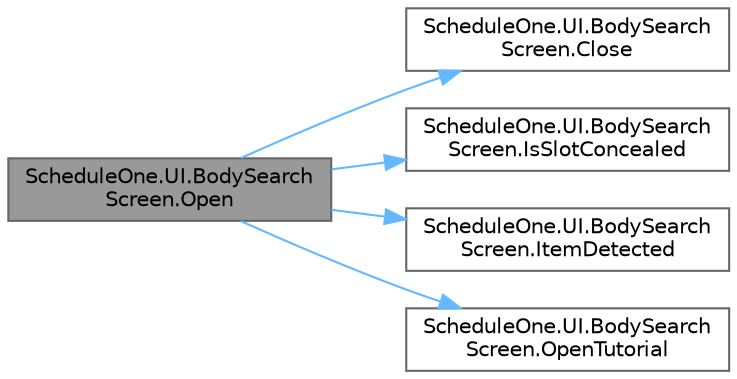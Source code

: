 digraph "ScheduleOne.UI.BodySearchScreen.Open"
{
 // LATEX_PDF_SIZE
  bgcolor="transparent";
  edge [fontname=Helvetica,fontsize=10,labelfontname=Helvetica,labelfontsize=10];
  node [fontname=Helvetica,fontsize=10,shape=box,height=0.2,width=0.4];
  rankdir="LR";
  Node1 [id="Node000001",label="ScheduleOne.UI.BodySearch\lScreen.Open",height=0.2,width=0.4,color="gray40", fillcolor="grey60", style="filled", fontcolor="black",tooltip=" "];
  Node1 -> Node2 [id="edge1_Node000001_Node000002",color="steelblue1",style="solid",tooltip=" "];
  Node2 [id="Node000002",label="ScheduleOne.UI.BodySearch\lScreen.Close",height=0.2,width=0.4,color="grey40", fillcolor="white", style="filled",URL="$class_schedule_one_1_1_u_i_1_1_body_search_screen.html#ac83fdc0741b8149508909d50b4e714e3",tooltip=" "];
  Node1 -> Node3 [id="edge2_Node000001_Node000003",color="steelblue1",style="solid",tooltip=" "];
  Node3 [id="Node000003",label="ScheduleOne.UI.BodySearch\lScreen.IsSlotConcealed",height=0.2,width=0.4,color="grey40", fillcolor="white", style="filled",URL="$class_schedule_one_1_1_u_i_1_1_body_search_screen.html#aca36641f6f323dcbf05423e52332e8e6",tooltip=" "];
  Node1 -> Node4 [id="edge3_Node000001_Node000004",color="steelblue1",style="solid",tooltip=" "];
  Node4 [id="Node000004",label="ScheduleOne.UI.BodySearch\lScreen.ItemDetected",height=0.2,width=0.4,color="grey40", fillcolor="white", style="filled",URL="$class_schedule_one_1_1_u_i_1_1_body_search_screen.html#a224fa5f9a1bbc08548abd20e76ed5975",tooltip=" "];
  Node1 -> Node5 [id="edge4_Node000001_Node000005",color="steelblue1",style="solid",tooltip=" "];
  Node5 [id="Node000005",label="ScheduleOne.UI.BodySearch\lScreen.OpenTutorial",height=0.2,width=0.4,color="grey40", fillcolor="white", style="filled",URL="$class_schedule_one_1_1_u_i_1_1_body_search_screen.html#a7adebd07afe7a8a7c6327ec6a77fcaa2",tooltip=" "];
}
